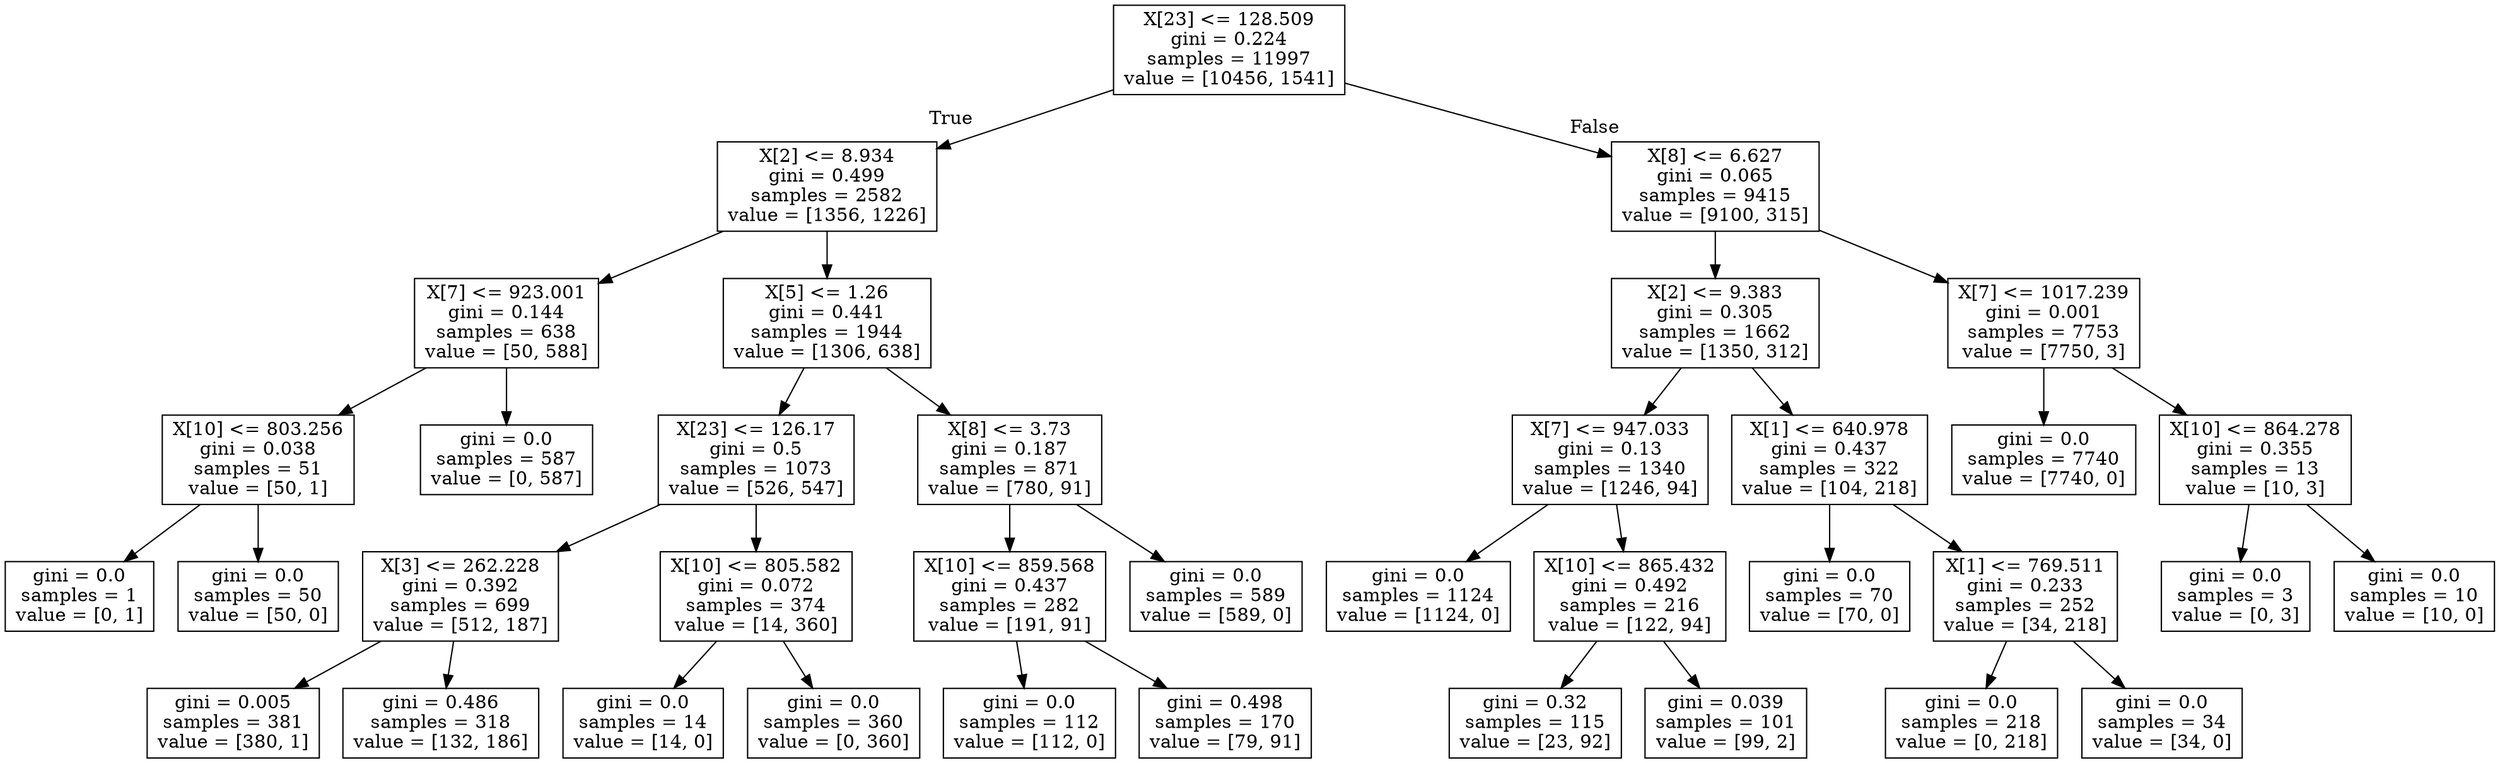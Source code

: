 digraph Tree {
node [shape=box] ;
0 [label="X[23] <= 128.509\ngini = 0.224\nsamples = 11997\nvalue = [10456, 1541]"] ;
1 [label="X[2] <= 8.934\ngini = 0.499\nsamples = 2582\nvalue = [1356, 1226]"] ;
0 -> 1 [labeldistance=2.5, labelangle=45, headlabel="True"] ;
2 [label="X[7] <= 923.001\ngini = 0.144\nsamples = 638\nvalue = [50, 588]"] ;
1 -> 2 ;
3 [label="X[10] <= 803.256\ngini = 0.038\nsamples = 51\nvalue = [50, 1]"] ;
2 -> 3 ;
4 [label="gini = 0.0\nsamples = 1\nvalue = [0, 1]"] ;
3 -> 4 ;
5 [label="gini = 0.0\nsamples = 50\nvalue = [50, 0]"] ;
3 -> 5 ;
6 [label="gini = 0.0\nsamples = 587\nvalue = [0, 587]"] ;
2 -> 6 ;
7 [label="X[5] <= 1.26\ngini = 0.441\nsamples = 1944\nvalue = [1306, 638]"] ;
1 -> 7 ;
8 [label="X[23] <= 126.17\ngini = 0.5\nsamples = 1073\nvalue = [526, 547]"] ;
7 -> 8 ;
9 [label="X[3] <= 262.228\ngini = 0.392\nsamples = 699\nvalue = [512, 187]"] ;
8 -> 9 ;
10 [label="gini = 0.005\nsamples = 381\nvalue = [380, 1]"] ;
9 -> 10 ;
11 [label="gini = 0.486\nsamples = 318\nvalue = [132, 186]"] ;
9 -> 11 ;
12 [label="X[10] <= 805.582\ngini = 0.072\nsamples = 374\nvalue = [14, 360]"] ;
8 -> 12 ;
13 [label="gini = 0.0\nsamples = 14\nvalue = [14, 0]"] ;
12 -> 13 ;
14 [label="gini = 0.0\nsamples = 360\nvalue = [0, 360]"] ;
12 -> 14 ;
15 [label="X[8] <= 3.73\ngini = 0.187\nsamples = 871\nvalue = [780, 91]"] ;
7 -> 15 ;
16 [label="X[10] <= 859.568\ngini = 0.437\nsamples = 282\nvalue = [191, 91]"] ;
15 -> 16 ;
17 [label="gini = 0.0\nsamples = 112\nvalue = [112, 0]"] ;
16 -> 17 ;
18 [label="gini = 0.498\nsamples = 170\nvalue = [79, 91]"] ;
16 -> 18 ;
19 [label="gini = 0.0\nsamples = 589\nvalue = [589, 0]"] ;
15 -> 19 ;
20 [label="X[8] <= 6.627\ngini = 0.065\nsamples = 9415\nvalue = [9100, 315]"] ;
0 -> 20 [labeldistance=2.5, labelangle=-45, headlabel="False"] ;
21 [label="X[2] <= 9.383\ngini = 0.305\nsamples = 1662\nvalue = [1350, 312]"] ;
20 -> 21 ;
22 [label="X[7] <= 947.033\ngini = 0.13\nsamples = 1340\nvalue = [1246, 94]"] ;
21 -> 22 ;
23 [label="gini = 0.0\nsamples = 1124\nvalue = [1124, 0]"] ;
22 -> 23 ;
24 [label="X[10] <= 865.432\ngini = 0.492\nsamples = 216\nvalue = [122, 94]"] ;
22 -> 24 ;
25 [label="gini = 0.32\nsamples = 115\nvalue = [23, 92]"] ;
24 -> 25 ;
26 [label="gini = 0.039\nsamples = 101\nvalue = [99, 2]"] ;
24 -> 26 ;
27 [label="X[1] <= 640.978\ngini = 0.437\nsamples = 322\nvalue = [104, 218]"] ;
21 -> 27 ;
28 [label="gini = 0.0\nsamples = 70\nvalue = [70, 0]"] ;
27 -> 28 ;
29 [label="X[1] <= 769.511\ngini = 0.233\nsamples = 252\nvalue = [34, 218]"] ;
27 -> 29 ;
30 [label="gini = 0.0\nsamples = 218\nvalue = [0, 218]"] ;
29 -> 30 ;
31 [label="gini = 0.0\nsamples = 34\nvalue = [34, 0]"] ;
29 -> 31 ;
32 [label="X[7] <= 1017.239\ngini = 0.001\nsamples = 7753\nvalue = [7750, 3]"] ;
20 -> 32 ;
33 [label="gini = 0.0\nsamples = 7740\nvalue = [7740, 0]"] ;
32 -> 33 ;
34 [label="X[10] <= 864.278\ngini = 0.355\nsamples = 13\nvalue = [10, 3]"] ;
32 -> 34 ;
35 [label="gini = 0.0\nsamples = 3\nvalue = [0, 3]"] ;
34 -> 35 ;
36 [label="gini = 0.0\nsamples = 10\nvalue = [10, 0]"] ;
34 -> 36 ;
}